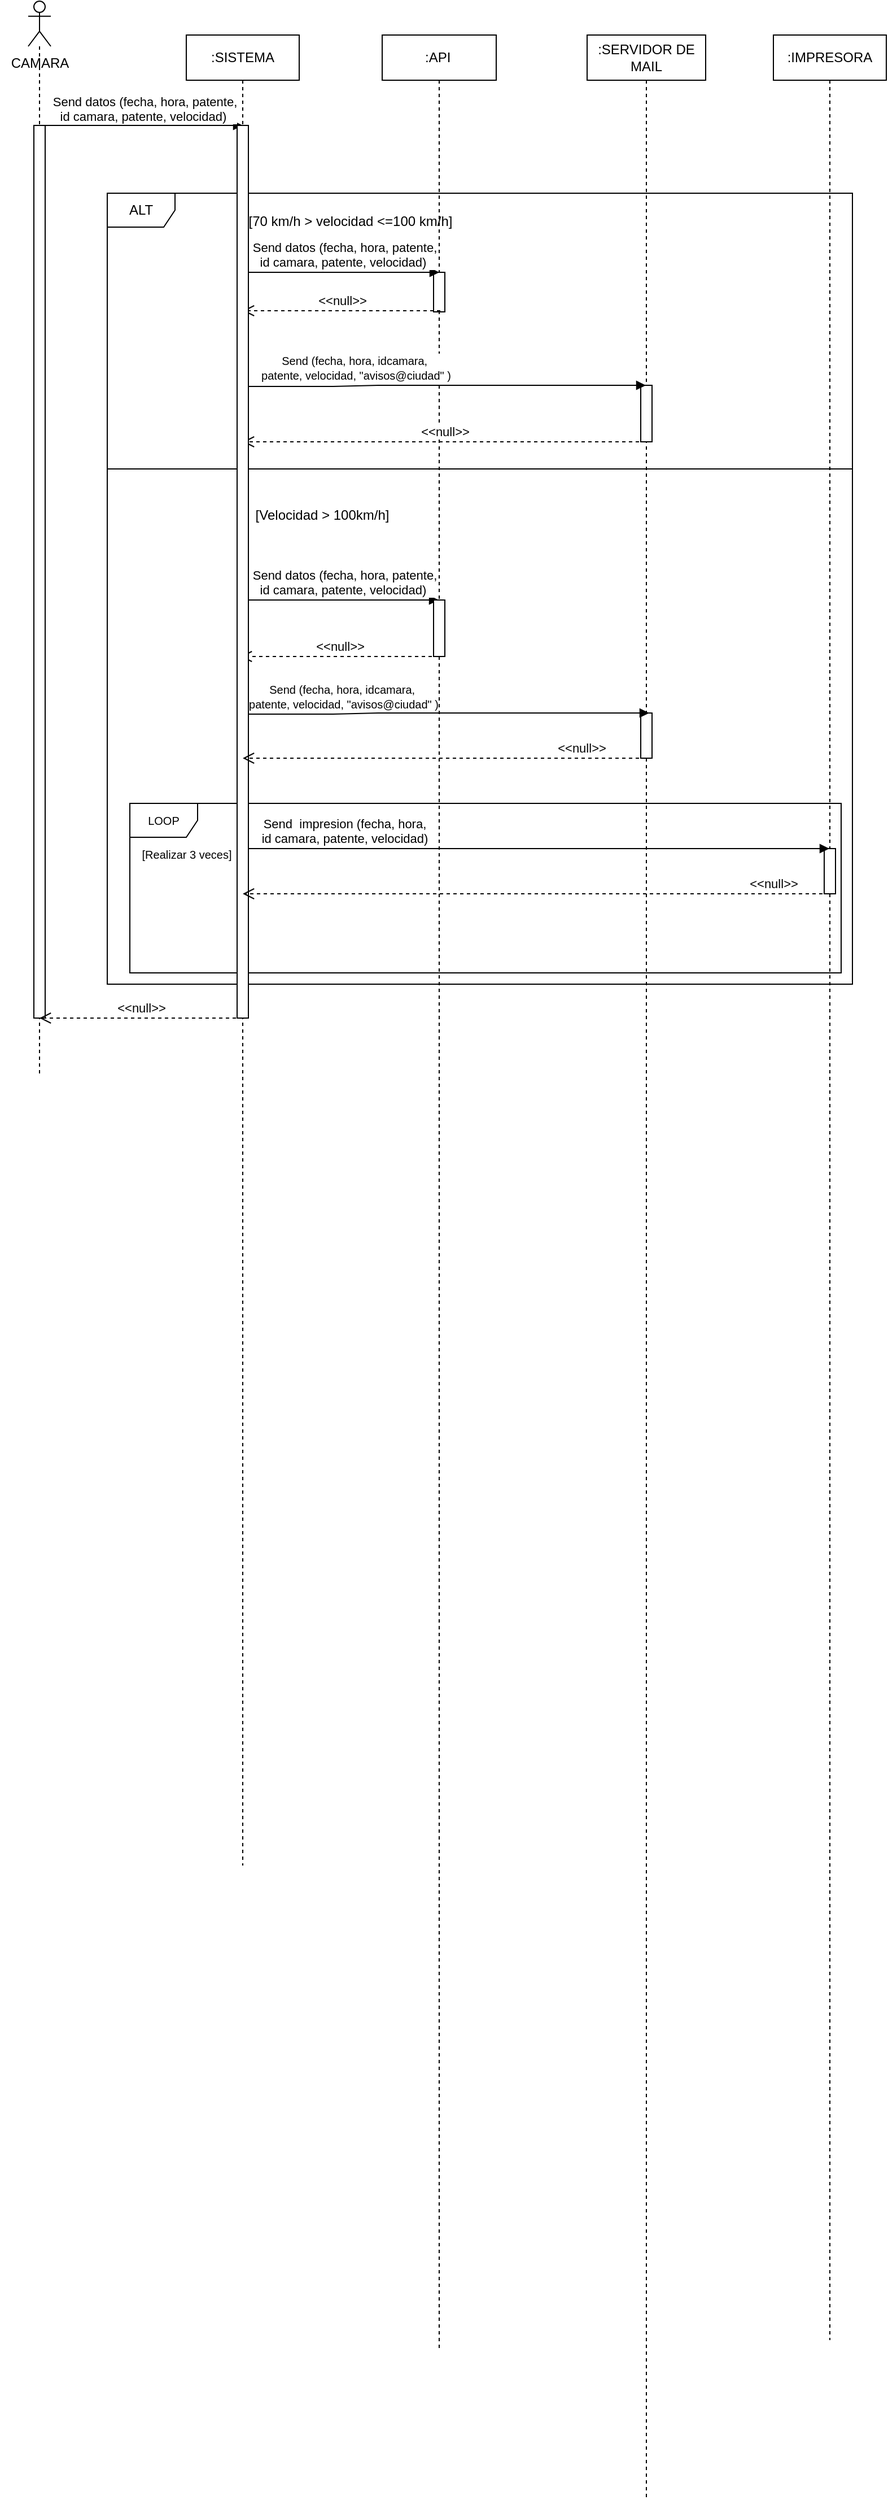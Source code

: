 <mxfile version="20.5.1" type="device"><diagram id="1CEBPfiqJCGZMDvZR946" name="DIAGRAMA DE SECUENCIA TRABAJO FINAL"><mxGraphModel dx="868" dy="482" grid="1" gridSize="10" guides="1" tooltips="1" connect="1" arrows="1" fold="1" page="1" pageScale="1" pageWidth="827" pageHeight="1169" math="0" shadow="0"><root><mxCell id="0"/><mxCell id="1" parent="0"/><mxCell id="UpM5kBb0FetQ8WRyBW9A-17" value="" style="shape=umlLifeline;participant=umlActor;perimeter=lifelinePerimeter;whiteSpace=wrap;html=1;container=0;collapsible=0;recursiveResize=0;verticalAlign=top;spacingTop=36;outlineConnect=0;" parent="1" vertex="1"><mxGeometry x="50" y="290" width="20" height="950" as="geometry"/></mxCell><mxCell id="T07_WvlkflrRYIirdyk2-2" value=":SERVIDOR DE MAIL" style="shape=umlLifeline;perimeter=lifelinePerimeter;whiteSpace=wrap;html=1;container=0;collapsible=0;recursiveResize=0;outlineConnect=0;" parent="1" vertex="1"><mxGeometry x="545" y="320" width="105" height="2180" as="geometry"/></mxCell><mxCell id="T07_WvlkflrRYIirdyk2-3" value=":API&amp;nbsp;" style="shape=umlLifeline;perimeter=lifelinePerimeter;whiteSpace=wrap;html=1;container=0;collapsible=0;recursiveResize=0;outlineConnect=0;" parent="1" vertex="1"><mxGeometry x="363.5" y="320" width="101" height="2048" as="geometry"/></mxCell><mxCell id="T07_WvlkflrRYIirdyk2-47" value="ALT" style="shape=umlFrame;whiteSpace=wrap;html=1;" parent="1" vertex="1"><mxGeometry x="120" y="460" width="660" height="700" as="geometry"/></mxCell><mxCell id="T07_WvlkflrRYIirdyk2-126" value="" style="html=1;points=[];perimeter=orthogonalPerimeter;" parent="1" vertex="1"><mxGeometry x="55" y="400" width="10" height="790" as="geometry"/></mxCell><mxCell id="UpM5kBb0FetQ8WRyBW9A-39" value="" style="html=1;points=[];perimeter=orthogonalPerimeter;" parent="1" vertex="1"><mxGeometry x="592.5" y="920" width="10" height="40" as="geometry"/></mxCell><mxCell id="UpM5kBb0FetQ8WRyBW9A-36" value="" style="html=1;points=[];perimeter=orthogonalPerimeter;" parent="1" vertex="1"><mxGeometry x="592.5" y="630" width="10" height="50" as="geometry"/></mxCell><mxCell id="T07_WvlkflrRYIirdyk2-144" value="LOOP" style="shape=umlFrame;whiteSpace=wrap;html=1;fontSize=10;" parent="1" vertex="1"><mxGeometry x="140" y="1000" width="630" height="150" as="geometry"/></mxCell><mxCell id="UpM5kBb0FetQ8WRyBW9A-18" value=":SISTEMA" style="shape=umlLifeline;perimeter=lifelinePerimeter;whiteSpace=wrap;html=1;container=0;collapsible=0;recursiveResize=0;outlineConnect=0;" parent="1" vertex="1"><mxGeometry x="190" y="320" width="100" height="1620" as="geometry"/></mxCell><mxCell id="T07_WvlkflrRYIirdyk2-130" value="" style="html=1;points=[];perimeter=orthogonalPerimeter;fontSize=10;" parent="1" vertex="1"><mxGeometry x="409" y="530" width="10" height="35" as="geometry"/></mxCell><mxCell id="T07_WvlkflrRYIirdyk2-1" value=":IMPRESORA" style="shape=umlLifeline;perimeter=lifelinePerimeter;whiteSpace=wrap;html=1;container=1;collapsible=0;recursiveResize=0;outlineConnect=0;" parent="1" vertex="1"><mxGeometry x="710" y="320" width="100" height="2040" as="geometry"/></mxCell><mxCell id="UpM5kBb0FetQ8WRyBW9A-40" value="" style="html=1;points=[];perimeter=orthogonalPerimeter;" parent="T07_WvlkflrRYIirdyk2-1" vertex="1"><mxGeometry x="45" y="720" width="10" height="40" as="geometry"/></mxCell><mxCell id="UpM5kBb0FetQ8WRyBW9A-3" value="Send datos (fecha, hora, patente, &lt;br&gt;id camara, patente, velocidad)&amp;nbsp;" style="html=1;verticalAlign=bottom;endArrow=block;rounded=0;" parent="1" edge="1"><mxGeometry x="0.003" width="80" relative="1" as="geometry"><mxPoint x="65" y="400" as="sourcePoint"/><mxPoint x="240" y="400" as="targetPoint"/><mxPoint y="1" as="offset"/><Array as="points"><mxPoint x="175.5" y="400"/></Array></mxGeometry></mxCell><mxCell id="UpM5kBb0FetQ8WRyBW9A-4" value="&amp;lt;&amp;lt;null&amp;gt;&amp;gt;" style="html=1;verticalAlign=bottom;endArrow=open;dashed=1;endSize=8;rounded=0;" parent="1" target="UpM5kBb0FetQ8WRyBW9A-17" edge="1"><mxGeometry relative="1" as="geometry"><mxPoint x="240" y="1190" as="sourcePoint"/><mxPoint x="75" y="1190" as="targetPoint"/><mxPoint as="offset"/><Array as="points"><mxPoint x="165.5" y="1190"/></Array></mxGeometry></mxCell><mxCell id="UpM5kBb0FetQ8WRyBW9A-19" value="CAMARA" style="text;html=1;align=center;verticalAlign=middle;resizable=0;points=[];autosize=1;strokeColor=none;fillColor=none;" parent="1" vertex="1"><mxGeometry x="25" y="330" width="70" height="30" as="geometry"/></mxCell><mxCell id="UpM5kBb0FetQ8WRyBW9A-21" value="Send datos (fecha, hora, patente, &lt;br&gt;id camara, patente, velocidad)&amp;nbsp;" style="html=1;verticalAlign=bottom;endArrow=block;rounded=0;" parent="1" edge="1"><mxGeometry x="0.04" width="80" relative="1" as="geometry"><mxPoint x="239" y="530" as="sourcePoint"/><mxPoint x="414" y="530" as="targetPoint"/><mxPoint as="offset"/><Array as="points"><mxPoint x="349.5" y="530"/></Array></mxGeometry></mxCell><mxCell id="T07_WvlkflrRYIirdyk2-28" value="&amp;lt;&amp;lt;null&amp;gt;&amp;gt;" style="html=1;verticalAlign=bottom;endArrow=open;dashed=1;endSize=8;rounded=0;" parent="1" target="UpM5kBb0FetQ8WRyBW9A-18" edge="1"><mxGeometry relative="1" as="geometry"><mxPoint x="415" y="564" as="sourcePoint"/><mxPoint x="245" y="564" as="targetPoint"/><Array as="points"><mxPoint x="365.5" y="564"/></Array></mxGeometry></mxCell><mxCell id="T07_WvlkflrRYIirdyk2-88" value="[Velocidad &amp;gt; 100km/h]" style="text;html=1;align=center;verticalAlign=middle;resizable=0;points=[];autosize=1;strokeColor=none;fillColor=none;" parent="1" vertex="1"><mxGeometry x="240" y="730" width="140" height="30" as="geometry"/></mxCell><mxCell id="T07_WvlkflrRYIirdyk2-143" value="" style="line;strokeWidth=1;fillColor=none;align=left;verticalAlign=middle;spacingTop=-1;spacingLeft=3;spacingRight=3;rotatable=0;labelPosition=right;points=[];portConstraint=eastwest;strokeColor=inherit;fontSize=10;" parent="1" vertex="1"><mxGeometry x="120" y="700" width="660" height="8" as="geometry"/></mxCell><mxCell id="UpM5kBb0FetQ8WRyBW9A-27" value="Send datos (fecha, hora, patente, &lt;br&gt;id camara, patente, velocidad)&amp;nbsp;" style="html=1;verticalAlign=bottom;endArrow=block;rounded=0;" parent="1" target="T07_WvlkflrRYIirdyk2-3" edge="1"><mxGeometry x="0.037" width="80" relative="1" as="geometry"><mxPoint x="240" y="820" as="sourcePoint"/><mxPoint x="380" y="820" as="targetPoint"/><mxPoint as="offset"/><Array as="points"><mxPoint x="339.5" y="820"/></Array></mxGeometry></mxCell><mxCell id="T07_WvlkflrRYIirdyk2-107" value="&lt;font style=&quot;font-size: 10px;&quot;&gt;Send (fecha, hora, idcamara,&amp;nbsp;&lt;br&gt;patente, velocidad, &quot;avisos@ciudad&quot; )&lt;/font&gt;" style="html=1;verticalAlign=bottom;endArrow=block;rounded=0;" parent="1" target="T07_WvlkflrRYIirdyk2-2" edge="1"><mxGeometry x="-0.44" width="80" relative="1" as="geometry"><mxPoint x="240" y="631" as="sourcePoint"/><mxPoint x="600" y="630" as="targetPoint"/><Array as="points"><mxPoint x="320" y="631"/><mxPoint x="360" y="630"/></Array><mxPoint y="-1" as="offset"/></mxGeometry></mxCell><mxCell id="T07_WvlkflrRYIirdyk2-48" value="[70 km/h &amp;gt; velocidad &amp;lt;=100 km/h]" style="text;html=1;align=center;verticalAlign=middle;resizable=0;points=[];autosize=1;strokeColor=none;fillColor=none;" parent="1" vertex="1"><mxGeometry x="235" y="470" width="200" height="30" as="geometry"/></mxCell><mxCell id="UpM5kBb0FetQ8WRyBW9A-28" value="&amp;lt;&amp;lt;null&amp;gt;&amp;gt;" style="html=1;verticalAlign=bottom;endArrow=open;dashed=1;endSize=8;rounded=0;" parent="1" edge="1"><mxGeometry relative="1" as="geometry"><mxPoint x="413.5" y="870" as="sourcePoint"/><mxPoint x="238" y="870" as="targetPoint"/><Array as="points"><mxPoint x="364" y="870"/></Array></mxGeometry></mxCell><mxCell id="UpM5kBb0FetQ8WRyBW9A-29" value="&lt;font style=&quot;font-size: 10px;&quot;&gt;Send (fecha, hora, idcamara,&amp;nbsp;&lt;br&gt;patente, velocidad, &quot;avisos@ciudad&quot; )&lt;/font&gt;" style="html=1;verticalAlign=bottom;endArrow=block;rounded=0;" parent="1" edge="1"><mxGeometry x="-0.5" width="80" relative="1" as="geometry"><mxPoint x="240" y="921" as="sourcePoint"/><mxPoint x="600" y="920" as="targetPoint"/><Array as="points"><mxPoint x="320" y="921"/><mxPoint x="360" y="920"/></Array><mxPoint x="-1" as="offset"/></mxGeometry></mxCell><mxCell id="UpM5kBb0FetQ8WRyBW9A-33" value="Send&amp;nbsp; impresion (fecha, hora, &lt;br&gt;id camara, patente, velocidad)" style="html=1;verticalAlign=bottom;endArrow=block;rounded=0;" parent="1" target="T07_WvlkflrRYIirdyk2-1" edge="1"><mxGeometry x="-0.654" width="80" relative="1" as="geometry"><mxPoint x="240" y="1040" as="sourcePoint"/><mxPoint x="510" y="990" as="targetPoint"/><mxPoint as="offset"/></mxGeometry></mxCell><mxCell id="UpM5kBb0FetQ8WRyBW9A-22" value="&amp;lt;&amp;lt;null&amp;gt;&amp;gt;" style="html=1;verticalAlign=bottom;endArrow=open;dashed=1;endSize=8;rounded=0;" parent="1" source="T07_WvlkflrRYIirdyk2-2" target="UpM5kBb0FetQ8WRyBW9A-18" edge="1"><mxGeometry relative="1" as="geometry"><mxPoint x="590" y="680" as="sourcePoint"/><mxPoint x="431.5" y="680" as="targetPoint"/><Array as="points"><mxPoint x="557.5" y="680"/></Array></mxGeometry></mxCell><mxCell id="UpM5kBb0FetQ8WRyBW9A-41" value="&lt;span style=&quot;font-size: 10px;&quot;&gt;[Realizar 3 veces]&lt;/span&gt;" style="text;html=1;align=center;verticalAlign=middle;resizable=0;points=[];autosize=1;strokeColor=none;fillColor=none;" parent="1" vertex="1"><mxGeometry x="140" y="1030" width="100" height="30" as="geometry"/></mxCell><mxCell id="T07_WvlkflrRYIirdyk2-127" value="" style="html=1;points=[];perimeter=orthogonalPerimeter;" parent="1" vertex="1"><mxGeometry x="235" y="400" width="10" height="790" as="geometry"/></mxCell><mxCell id="UpM5kBb0FetQ8WRyBW9A-38" value="" style="html=1;points=[];perimeter=orthogonalPerimeter;" parent="1" vertex="1"><mxGeometry x="409" y="820" width="10" height="50" as="geometry"/></mxCell><mxCell id="UpM5kBb0FetQ8WRyBW9A-30" value="&amp;lt;&amp;lt;null&amp;gt;&amp;gt;" style="html=1;verticalAlign=bottom;endArrow=open;dashed=1;endSize=8;rounded=0;" parent="1" source="T07_WvlkflrRYIirdyk2-2" edge="1"><mxGeometry x="-0.681" relative="1" as="geometry"><mxPoint x="590" y="960" as="sourcePoint"/><mxPoint x="240" y="960" as="targetPoint"/><Array as="points"><mxPoint x="560" y="960"/></Array><mxPoint as="offset"/></mxGeometry></mxCell><mxCell id="UpM5kBb0FetQ8WRyBW9A-34" value="&amp;lt;&amp;lt;null&amp;gt;&amp;gt;" style="html=1;verticalAlign=bottom;endArrow=open;dashed=1;endSize=8;rounded=0;" parent="1" edge="1"><mxGeometry x="-0.808" relative="1" as="geometry"><mxPoint x="759.5" y="1080" as="sourcePoint"/><mxPoint x="240" y="1080" as="targetPoint"/><mxPoint as="offset"/></mxGeometry></mxCell></root></mxGraphModel></diagram></mxfile>